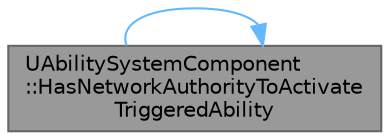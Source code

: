 digraph "UAbilitySystemComponent::HasNetworkAuthorityToActivateTriggeredAbility"
{
 // INTERACTIVE_SVG=YES
 // LATEX_PDF_SIZE
  bgcolor="transparent";
  edge [fontname=Helvetica,fontsize=10,labelfontname=Helvetica,labelfontsize=10];
  node [fontname=Helvetica,fontsize=10,shape=box,height=0.2,width=0.4];
  rankdir="RL";
  Node1 [id="Node000001",label="UAbilitySystemComponent\l::HasNetworkAuthorityToActivate\lTriggeredAbility",height=0.2,width=0.4,color="gray40", fillcolor="grey60", style="filled", fontcolor="black",tooltip="Returns true if the specified ability should be activated from an event in this network mode."];
  Node1 -> Node1 [id="edge1_Node000001_Node000001",dir="back",color="steelblue1",style="solid",tooltip=" "];
}
